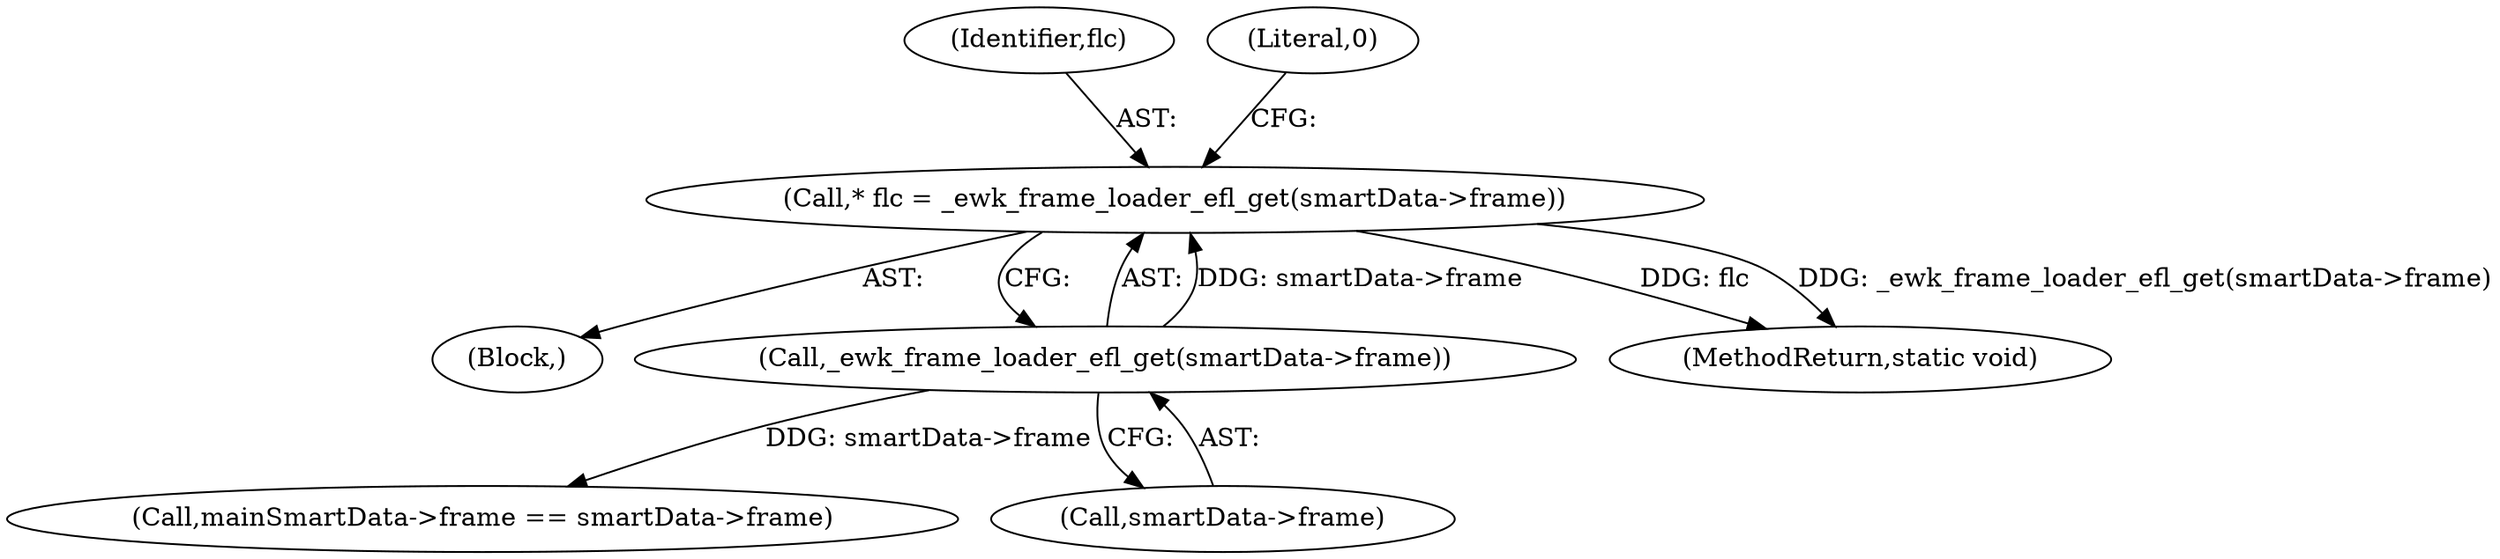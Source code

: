 digraph "0_Chrome_b2dfe7c175fb21263f06eb586f1ed235482a3281@pointer" {
"1000116" [label="(Call,* flc = _ewk_frame_loader_efl_get(smartData->frame))"];
"1000118" [label="(Call,_ewk_frame_loader_efl_get(smartData->frame))"];
"1000114" [label="(Block,)"];
"1000117" [label="(Identifier,flc)"];
"1000131" [label="(Call,mainSmartData->frame == smartData->frame)"];
"1000158" [label="(MethodReturn,static void)"];
"1000119" [label="(Call,smartData->frame)"];
"1000118" [label="(Call,_ewk_frame_loader_efl_get(smartData->frame))"];
"1000123" [label="(Literal,0)"];
"1000116" [label="(Call,* flc = _ewk_frame_loader_efl_get(smartData->frame))"];
"1000116" -> "1000114"  [label="AST: "];
"1000116" -> "1000118"  [label="CFG: "];
"1000117" -> "1000116"  [label="AST: "];
"1000118" -> "1000116"  [label="AST: "];
"1000123" -> "1000116"  [label="CFG: "];
"1000116" -> "1000158"  [label="DDG: flc"];
"1000116" -> "1000158"  [label="DDG: _ewk_frame_loader_efl_get(smartData->frame)"];
"1000118" -> "1000116"  [label="DDG: smartData->frame"];
"1000118" -> "1000119"  [label="CFG: "];
"1000119" -> "1000118"  [label="AST: "];
"1000118" -> "1000131"  [label="DDG: smartData->frame"];
}

